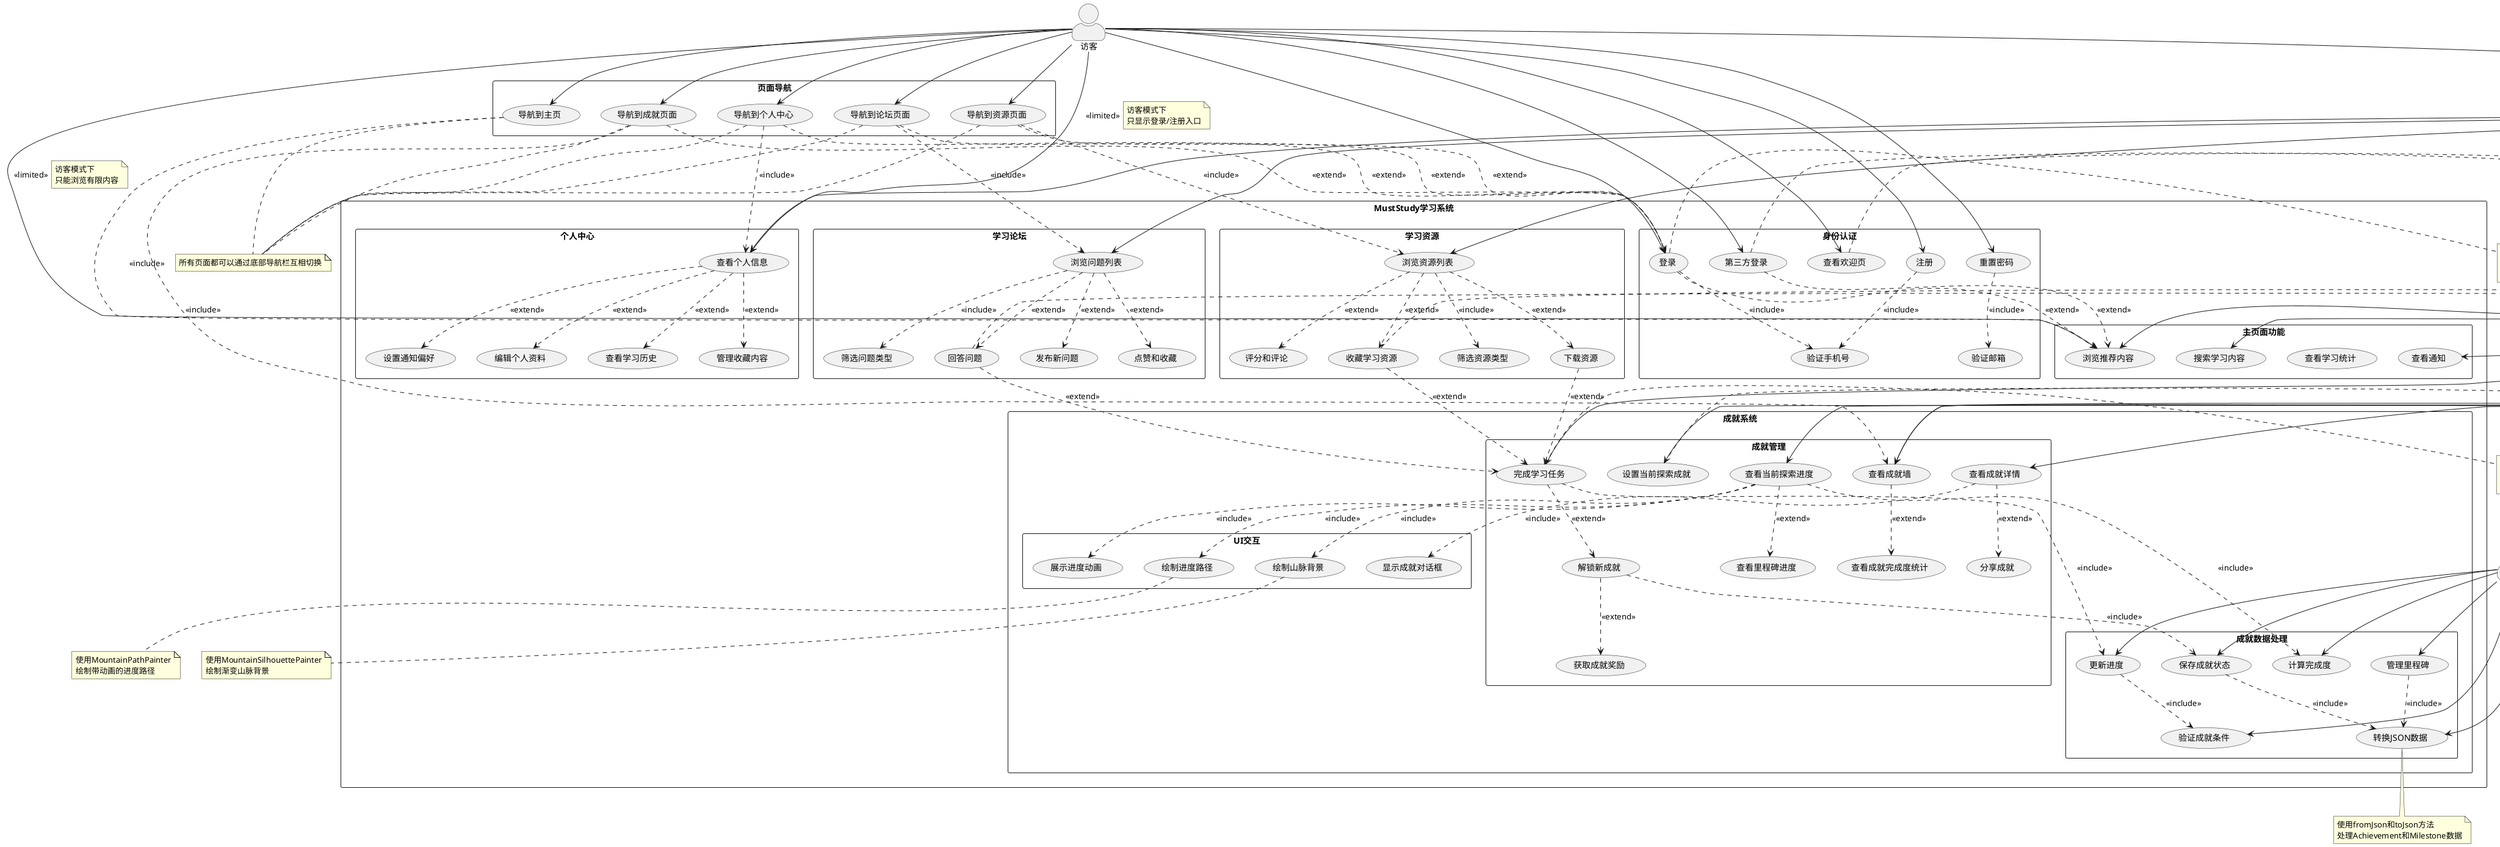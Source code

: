 @startuml MustStudy成就系统用例图

skinparam actorStyle awesome
skinparam packageStyle rectangle
skinparam usecaseStyle roundbox

'定义角色
actor 访客 as Visitor
actor 学习者 as Student
actor 系统 as System

'定义矩形边界
rectangle "MustStudy学习系统" {
    package "身份认证" {
        usecase "查看欢迎页" as ViewWelcome
        usecase "登录" as Login
        usecase "注册" as Register
        usecase "重置密码" as ResetPassword
        usecase "第三方登录" as ThirdPartyLogin
        usecase "验证手机号" as VerifyPhone
        usecase "验证邮箱" as VerifyEmail
    }

    package "主页面功能" {
        usecase "浏览推荐内容" as BrowseRecommended
        usecase "查看学习统计" as ViewLearningStats
        usecase "搜索学习内容" as SearchContent
        usecase "查看通知" as ViewNotifications
    }

    package "成就系统" {
        package "成就管理" {
            usecase "查看成就墙" as ViewAchievements
            usecase "查看当前探索进度" as ViewCurrentProgress
            usecase "设置当前探索成就" as SetCurrentAchievement
            usecase "完成学习任务" as CompleteTask
            usecase "解锁新成就" as UnlockAchievement
            usecase "查看成就详情" as ViewAchievementDetails
            usecase "查看成就完成度统计" as ViewStats
            usecase "查看里程碑进度" as ViewMilestones
            usecase "获取成就奖励" as GetRewards
            usecase "分享成就" as ShareAchievement
        }

        package "成就数据处理" {
            usecase "验证成就条件" as ValidateConditions
            usecase "更新进度" as UpdateProgress
            usecase "保存成就状态" as SaveState
            usecase "计算完成度" as CalculateProgress
            usecase "管理里程碑" as ManageMilestones
            usecase "转换JSON数据" as HandleJson
        }

        package "UI交互" {
            usecase "显示成就对话框" as ShowAchievementDialog
            usecase "展示进度动画" as ShowProgressAnimation
            usecase "绘制山脉背景" as DrawMountainBackground
            usecase "绘制进度路径" as DrawProgressPath
        }
    }

    package "学习资源" {
        usecase "浏览资源列表" as BrowseResources
        usecase "筛选资源类型" as FilterResources
        usecase "收藏学习资源" as BookmarkResource
        usecase "下载资源" as DownloadResource
        usecase "评分和评论" as RateAndComment
    }

    package "学习论坛" {
        usecase "浏览问题列表" as BrowseQuestions
        usecase "发布新问题" as PostQuestion
        usecase "回答问题" as AnswerQuestion
        usecase "点赞和收藏" as LikeAndCollect
        usecase "筛选问题类型" as FilterQuestions
    }

    package "个人中心" {
        usecase "查看个人信息" as ViewProfile
        usecase "编辑个人资料" as EditProfile
        usecase "查看学习历史" as ViewHistory
        usecase "管理收藏内容" as ManageBookmarks
        usecase "设置通知偏好" as SetNotifications
    }
}

'访客可以访问的功能
Visitor --> ViewWelcome
Visitor --> Login
Visitor --> Register
Visitor --> ResetPassword
Visitor --> ThirdPartyLogin

'登录相关的包含关系
Login ..> VerifyPhone : <<include>>
Register ..> VerifyPhone : <<include>>
ResetPassword ..> VerifyEmail : <<include>>

'登录成功后转换为学习者角色
Login ..> BrowseRecommended : <<extend>>
ThirdPartyLogin ..> BrowseRecommended : <<extend>>

'定义基本关系
Student --> BrowseRecommended
Student --> SearchContent
Student --> ViewNotifications
Student --> ViewProfile
Student --> BrowseResources
Student --> BrowseQuestions

'成就系统关系保持不变
Student --> ViewAchievements
Student --> ViewCurrentProgress
Student --> SetCurrentAchievement
Student --> CompleteTask
Student --> ViewAchievementDetails

'添加新的关系
BrowseResources ..> BookmarkResource : <<extend>>
BrowseResources ..> DownloadResource : <<extend>>
BrowseResources ..> RateAndComment : <<extend>>
BrowseResources ..> FilterResources : <<include>>

BrowseQuestions ..> PostQuestion : <<extend>>
BrowseQuestions ..> AnswerQuestion : <<extend>>
BrowseQuestions ..> LikeAndCollect : <<extend>>
BrowseQuestions ..> FilterQuestions : <<include>>

ViewProfile ..> EditProfile : <<extend>>
ViewProfile ..> ViewHistory : <<extend>>
ViewProfile ..> ManageBookmarks : <<extend>>
ViewProfile ..> SetNotifications : <<extend>>

'成就相关的其他关系保持不变
ViewAchievements ..> ViewStats : <<extend>>
ViewCurrentProgress ..> ViewMilestones : <<extend>>
ViewAchievementDetails ..> ShareAchievement : <<extend>>
UnlockAchievement ..> GetRewards : <<extend>>
ViewAchievementDetails ..> ShowAchievementDialog : <<include>>

CompleteTask ..> UpdateProgress : <<include>>
UpdateProgress ..> ValidateConditions : <<include>>
UnlockAchievement ..> SaveState : <<include>>
ViewCurrentProgress ..> CalculateProgress : <<include>>
ViewCurrentProgress ..> ShowProgressAnimation : <<include>>

'系统处理关系
System --> ValidateConditions
System --> UpdateProgress
System --> SaveState
System --> CalculateProgress
System --> HandleJson
System --> ManageMilestones

SaveState ..> HandleJson : <<include>>
ViewCurrentProgress ..> DrawMountainBackground : <<include>>
ViewCurrentProgress ..> DrawProgressPath : <<include>>
ManageMilestones ..> HandleJson : <<include>>

'跨功能关系
CompleteTask ..> UnlockAchievement : <<extend>>
BookmarkResource ..> CompleteTask : <<extend>>
AnswerQuestion ..> CompleteTask : <<extend>>
DownloadResource ..> CompleteTask : <<extend>>

'添加注释
note right of SetCurrentAchievement
  只能设置已解锁的成就
  同时只能有一个当前探索
  通过AchievementManager管理
end note

note right of CompleteTask
  完成任务后自动更新进度
  并检查是否达成新成就
  触发进度动画显示
end note

note bottom of HandleJson
  使用fromJson和toJson方法
  处理Achievement和Milestone数据
end note

note bottom of DrawMountainBackground
  使用MountainSilhouettePainter
  绘制渐变山脉背景
end note

note bottom of DrawProgressPath
  使用MountainPathPainter
  绘制带动画的进度路径
end note

note right of BookmarkResource
  收藏资源可能触发
  "喜马拉雅收藏家"成就
end note

note right of AnswerQuestion
  回答问题可能触发
  相关学科的成就进度
end note

note right of Login
  支持手机号/邮箱登录
  记住登录状态
  自动登录功能
end note

note right of ThirdPartyLogin
  支持微信、QQ等
  第三方快捷登录
end note

note right of ViewWelcome
  展示应用特色
  引导用户注册/登录
  支持跳过直接体验
end note

'访客页面导航关系
Visitor --> BrowseRecommended : <<limited>>
note right on link
  访客模式下
  只能浏览有限内容
end note

Visitor --> ViewProfile : <<limited>>
note right on link
  访客模式下
  只显示登录/注册入口
end note

Visitor --> ViewAchievements : <<limited>>
note right on link
  访客模式下
  只能查看成就展示
  无法获得进度
end note

'页面间导航关系
package "页面导航" {
    usecase "导航到主页" as NavigateToHome
    usecase "导航到个人中心" as NavigateToProfile
    usecase "导航到成就页面" as NavigateToAchievement
    usecase "导航到资源页面" as NavigateToResource
    usecase "导航到论坛页面" as NavigateToForum
}

'访客导航权限
Visitor --> NavigateToHome
Visitor --> NavigateToProfile
Visitor --> NavigateToAchievement
Visitor --> NavigateToResource
Visitor --> NavigateToForum

'导航与功能关系
NavigateToHome ..> BrowseRecommended : <<include>>
NavigateToProfile ..> ViewProfile : <<include>>
NavigateToAchievement ..> ViewAchievements : <<include>>
NavigateToResource ..> BrowseResources : <<include>>
NavigateToForum ..> BrowseQuestions : <<include>>

'导航触发登录
NavigateToProfile ..> Login : <<extend>>
NavigateToAchievement ..> Login : <<extend>>
NavigateToResource ..> Login : <<extend>>
NavigateToForum ..> Login : <<extend>>

note "所有页面都可以通过底部导航栏互相切换" as N1
NavigateToHome .. N1
NavigateToProfile .. N1
NavigateToAchievement .. N1
NavigateToResource .. N1
NavigateToForum .. N1

@enduml 